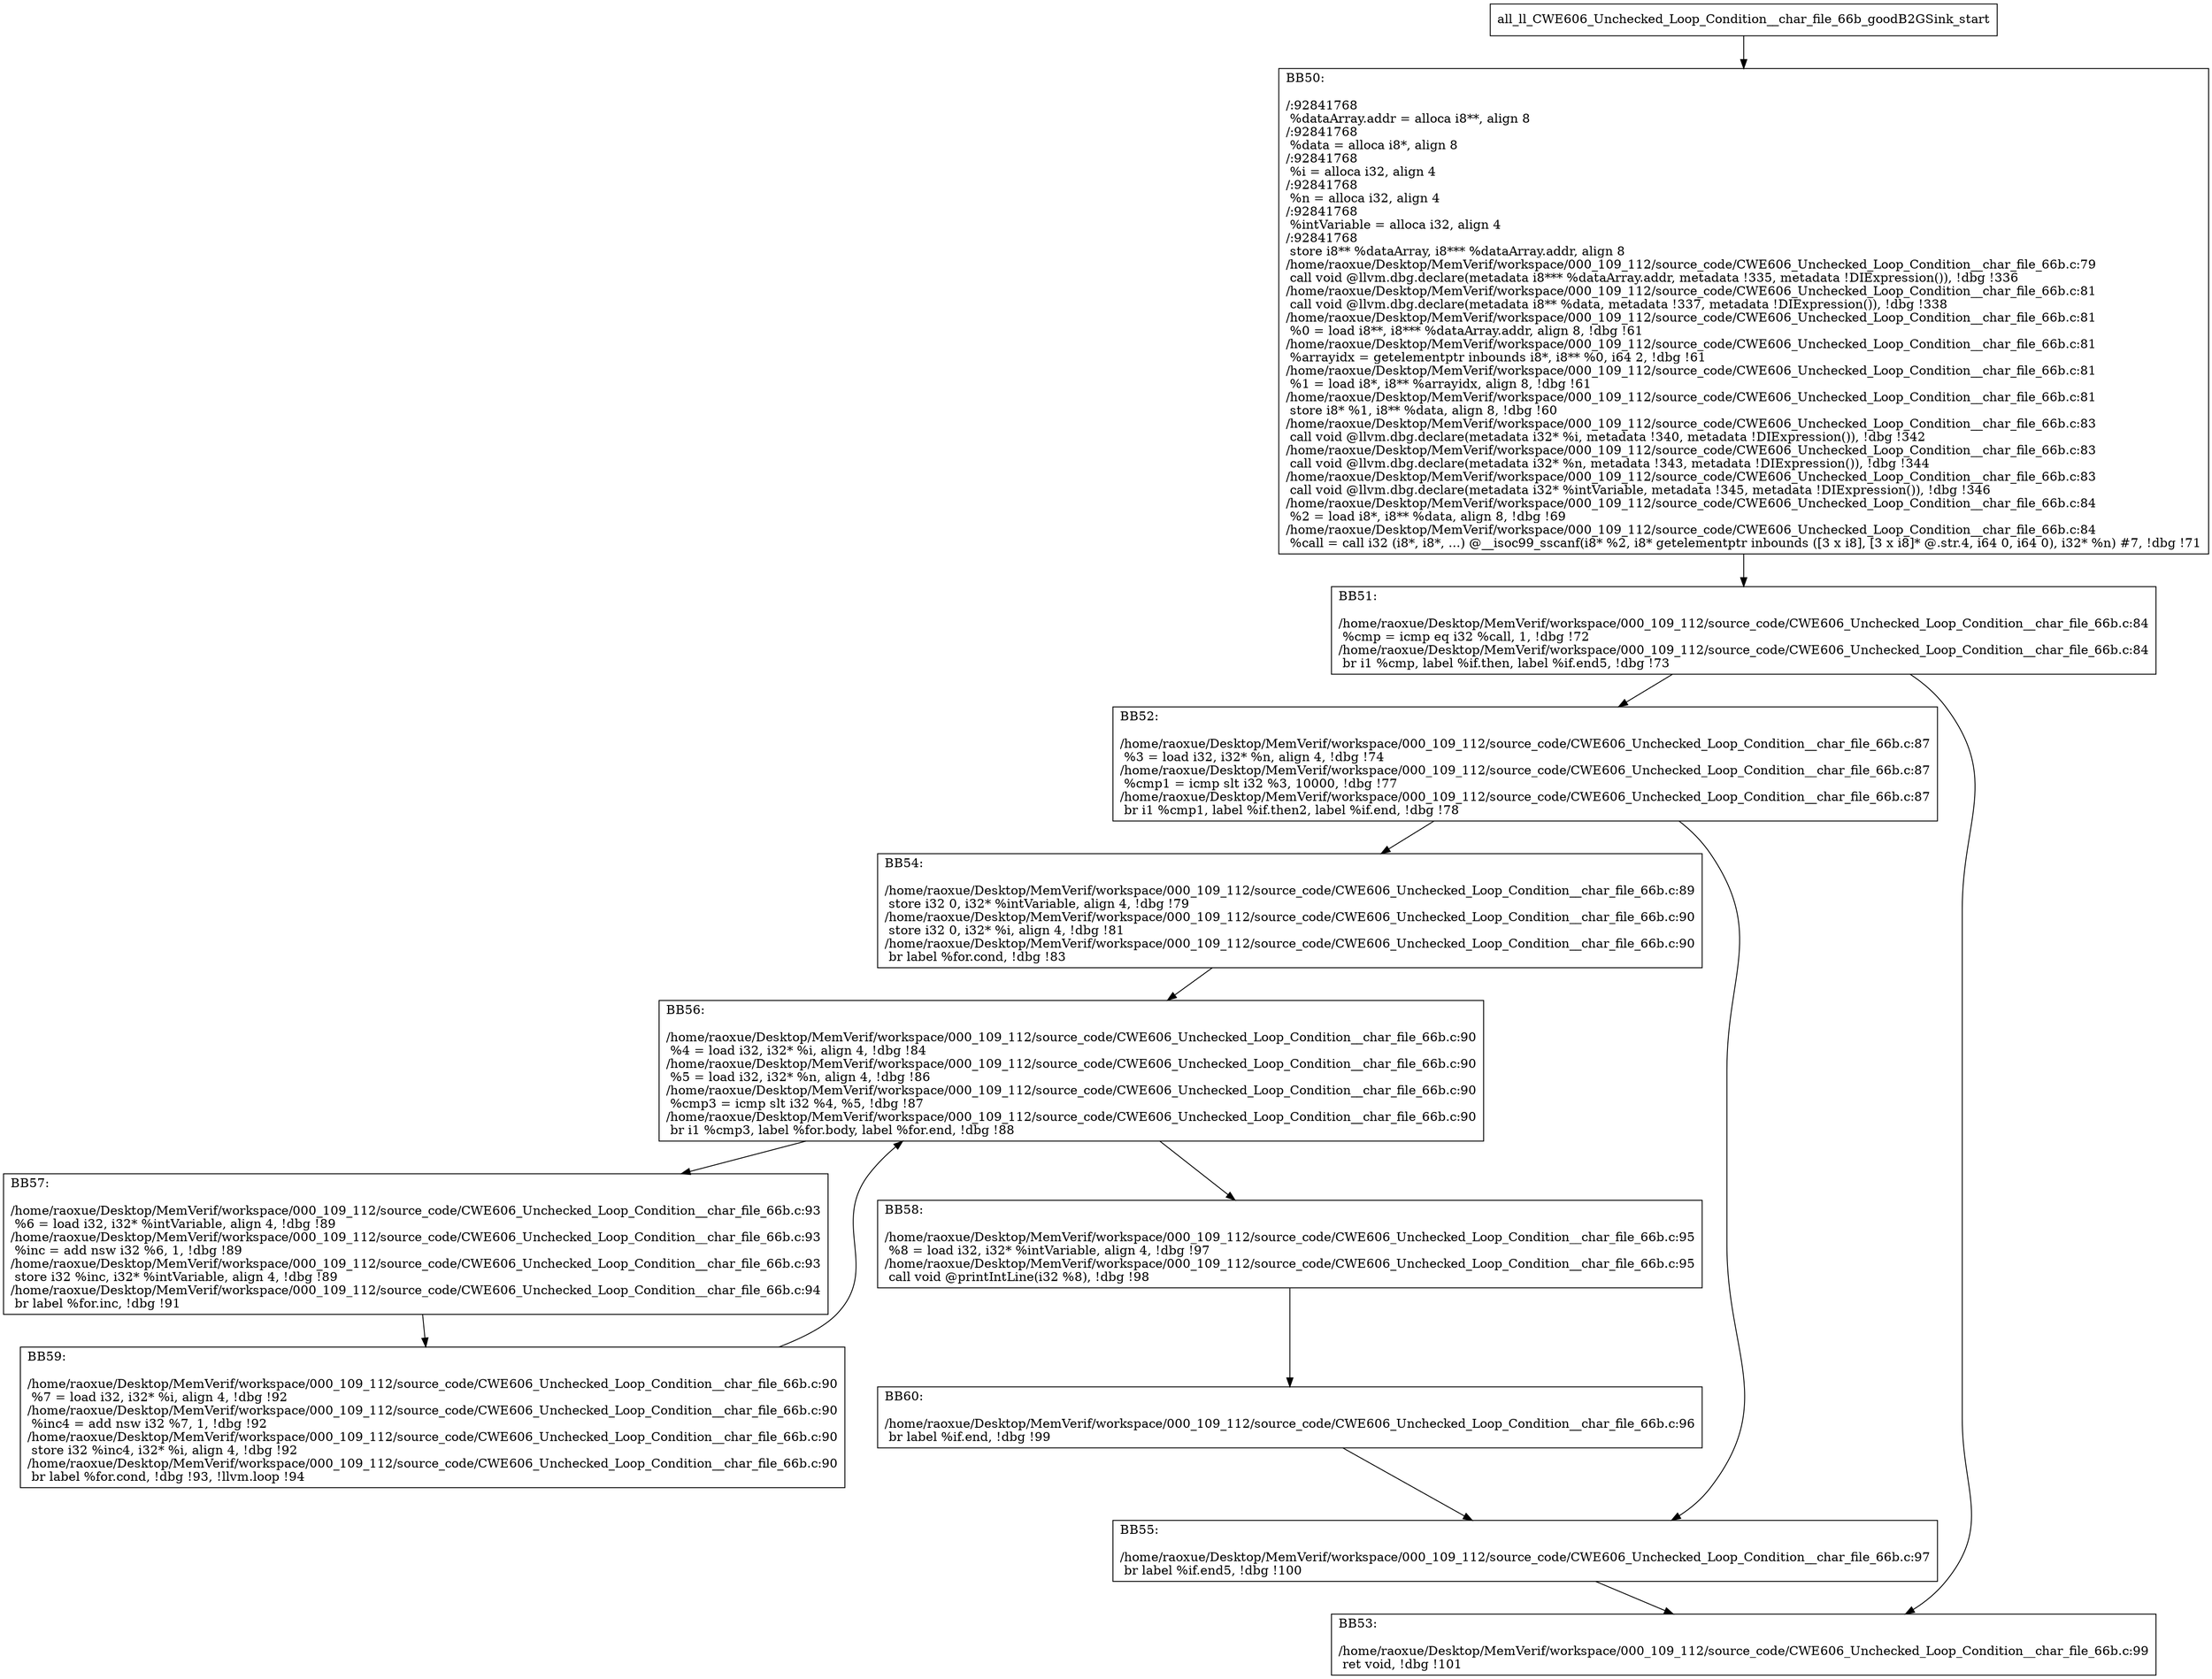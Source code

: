 digraph "CFG for'all_ll_CWE606_Unchecked_Loop_Condition__char_file_66b_goodB2GSink' function" {
	BBall_ll_CWE606_Unchecked_Loop_Condition__char_file_66b_goodB2GSink_start[shape=record,label="{all_ll_CWE606_Unchecked_Loop_Condition__char_file_66b_goodB2GSink_start}"];
	BBall_ll_CWE606_Unchecked_Loop_Condition__char_file_66b_goodB2GSink_start-> all_ll_CWE606_Unchecked_Loop_Condition__char_file_66b_goodB2GSinkBB50;
	all_ll_CWE606_Unchecked_Loop_Condition__char_file_66b_goodB2GSinkBB50 [shape=record, label="{BB50:\l\l/:92841768\l
  %dataArray.addr = alloca i8**, align 8\l
/:92841768\l
  %data = alloca i8*, align 8\l
/:92841768\l
  %i = alloca i32, align 4\l
/:92841768\l
  %n = alloca i32, align 4\l
/:92841768\l
  %intVariable = alloca i32, align 4\l
/:92841768\l
  store i8** %dataArray, i8*** %dataArray.addr, align 8\l
/home/raoxue/Desktop/MemVerif/workspace/000_109_112/source_code/CWE606_Unchecked_Loop_Condition__char_file_66b.c:79\l
  call void @llvm.dbg.declare(metadata i8*** %dataArray.addr, metadata !335, metadata !DIExpression()), !dbg !336\l
/home/raoxue/Desktop/MemVerif/workspace/000_109_112/source_code/CWE606_Unchecked_Loop_Condition__char_file_66b.c:81\l
  call void @llvm.dbg.declare(metadata i8** %data, metadata !337, metadata !DIExpression()), !dbg !338\l
/home/raoxue/Desktop/MemVerif/workspace/000_109_112/source_code/CWE606_Unchecked_Loop_Condition__char_file_66b.c:81\l
  %0 = load i8**, i8*** %dataArray.addr, align 8, !dbg !61\l
/home/raoxue/Desktop/MemVerif/workspace/000_109_112/source_code/CWE606_Unchecked_Loop_Condition__char_file_66b.c:81\l
  %arrayidx = getelementptr inbounds i8*, i8** %0, i64 2, !dbg !61\l
/home/raoxue/Desktop/MemVerif/workspace/000_109_112/source_code/CWE606_Unchecked_Loop_Condition__char_file_66b.c:81\l
  %1 = load i8*, i8** %arrayidx, align 8, !dbg !61\l
/home/raoxue/Desktop/MemVerif/workspace/000_109_112/source_code/CWE606_Unchecked_Loop_Condition__char_file_66b.c:81\l
  store i8* %1, i8** %data, align 8, !dbg !60\l
/home/raoxue/Desktop/MemVerif/workspace/000_109_112/source_code/CWE606_Unchecked_Loop_Condition__char_file_66b.c:83\l
  call void @llvm.dbg.declare(metadata i32* %i, metadata !340, metadata !DIExpression()), !dbg !342\l
/home/raoxue/Desktop/MemVerif/workspace/000_109_112/source_code/CWE606_Unchecked_Loop_Condition__char_file_66b.c:83\l
  call void @llvm.dbg.declare(metadata i32* %n, metadata !343, metadata !DIExpression()), !dbg !344\l
/home/raoxue/Desktop/MemVerif/workspace/000_109_112/source_code/CWE606_Unchecked_Loop_Condition__char_file_66b.c:83\l
  call void @llvm.dbg.declare(metadata i32* %intVariable, metadata !345, metadata !DIExpression()), !dbg !346\l
/home/raoxue/Desktop/MemVerif/workspace/000_109_112/source_code/CWE606_Unchecked_Loop_Condition__char_file_66b.c:84\l
  %2 = load i8*, i8** %data, align 8, !dbg !69\l
/home/raoxue/Desktop/MemVerif/workspace/000_109_112/source_code/CWE606_Unchecked_Loop_Condition__char_file_66b.c:84\l
  %call = call i32 (i8*, i8*, ...) @__isoc99_sscanf(i8* %2, i8* getelementptr inbounds ([3 x i8], [3 x i8]* @.str.4, i64 0, i64 0), i32* %n) #7, !dbg !71\l
}"];
	all_ll_CWE606_Unchecked_Loop_Condition__char_file_66b_goodB2GSinkBB50-> all_ll_CWE606_Unchecked_Loop_Condition__char_file_66b_goodB2GSinkBB51;
	all_ll_CWE606_Unchecked_Loop_Condition__char_file_66b_goodB2GSinkBB51 [shape=record, label="{BB51:\l\l/home/raoxue/Desktop/MemVerif/workspace/000_109_112/source_code/CWE606_Unchecked_Loop_Condition__char_file_66b.c:84\l
  %cmp = icmp eq i32 %call, 1, !dbg !72\l
/home/raoxue/Desktop/MemVerif/workspace/000_109_112/source_code/CWE606_Unchecked_Loop_Condition__char_file_66b.c:84\l
  br i1 %cmp, label %if.then, label %if.end5, !dbg !73\l
}"];
	all_ll_CWE606_Unchecked_Loop_Condition__char_file_66b_goodB2GSinkBB51-> all_ll_CWE606_Unchecked_Loop_Condition__char_file_66b_goodB2GSinkBB52;
	all_ll_CWE606_Unchecked_Loop_Condition__char_file_66b_goodB2GSinkBB51-> all_ll_CWE606_Unchecked_Loop_Condition__char_file_66b_goodB2GSinkBB53;
	all_ll_CWE606_Unchecked_Loop_Condition__char_file_66b_goodB2GSinkBB52 [shape=record, label="{BB52:\l\l/home/raoxue/Desktop/MemVerif/workspace/000_109_112/source_code/CWE606_Unchecked_Loop_Condition__char_file_66b.c:87\l
  %3 = load i32, i32* %n, align 4, !dbg !74\l
/home/raoxue/Desktop/MemVerif/workspace/000_109_112/source_code/CWE606_Unchecked_Loop_Condition__char_file_66b.c:87\l
  %cmp1 = icmp slt i32 %3, 10000, !dbg !77\l
/home/raoxue/Desktop/MemVerif/workspace/000_109_112/source_code/CWE606_Unchecked_Loop_Condition__char_file_66b.c:87\l
  br i1 %cmp1, label %if.then2, label %if.end, !dbg !78\l
}"];
	all_ll_CWE606_Unchecked_Loop_Condition__char_file_66b_goodB2GSinkBB52-> all_ll_CWE606_Unchecked_Loop_Condition__char_file_66b_goodB2GSinkBB54;
	all_ll_CWE606_Unchecked_Loop_Condition__char_file_66b_goodB2GSinkBB52-> all_ll_CWE606_Unchecked_Loop_Condition__char_file_66b_goodB2GSinkBB55;
	all_ll_CWE606_Unchecked_Loop_Condition__char_file_66b_goodB2GSinkBB54 [shape=record, label="{BB54:\l\l/home/raoxue/Desktop/MemVerif/workspace/000_109_112/source_code/CWE606_Unchecked_Loop_Condition__char_file_66b.c:89\l
  store i32 0, i32* %intVariable, align 4, !dbg !79\l
/home/raoxue/Desktop/MemVerif/workspace/000_109_112/source_code/CWE606_Unchecked_Loop_Condition__char_file_66b.c:90\l
  store i32 0, i32* %i, align 4, !dbg !81\l
/home/raoxue/Desktop/MemVerif/workspace/000_109_112/source_code/CWE606_Unchecked_Loop_Condition__char_file_66b.c:90\l
  br label %for.cond, !dbg !83\l
}"];
	all_ll_CWE606_Unchecked_Loop_Condition__char_file_66b_goodB2GSinkBB54-> all_ll_CWE606_Unchecked_Loop_Condition__char_file_66b_goodB2GSinkBB56;
	all_ll_CWE606_Unchecked_Loop_Condition__char_file_66b_goodB2GSinkBB56 [shape=record, label="{BB56:\l\l/home/raoxue/Desktop/MemVerif/workspace/000_109_112/source_code/CWE606_Unchecked_Loop_Condition__char_file_66b.c:90\l
  %4 = load i32, i32* %i, align 4, !dbg !84\l
/home/raoxue/Desktop/MemVerif/workspace/000_109_112/source_code/CWE606_Unchecked_Loop_Condition__char_file_66b.c:90\l
  %5 = load i32, i32* %n, align 4, !dbg !86\l
/home/raoxue/Desktop/MemVerif/workspace/000_109_112/source_code/CWE606_Unchecked_Loop_Condition__char_file_66b.c:90\l
  %cmp3 = icmp slt i32 %4, %5, !dbg !87\l
/home/raoxue/Desktop/MemVerif/workspace/000_109_112/source_code/CWE606_Unchecked_Loop_Condition__char_file_66b.c:90\l
  br i1 %cmp3, label %for.body, label %for.end, !dbg !88\l
}"];
	all_ll_CWE606_Unchecked_Loop_Condition__char_file_66b_goodB2GSinkBB56-> all_ll_CWE606_Unchecked_Loop_Condition__char_file_66b_goodB2GSinkBB57;
	all_ll_CWE606_Unchecked_Loop_Condition__char_file_66b_goodB2GSinkBB56-> all_ll_CWE606_Unchecked_Loop_Condition__char_file_66b_goodB2GSinkBB58;
	all_ll_CWE606_Unchecked_Loop_Condition__char_file_66b_goodB2GSinkBB57 [shape=record, label="{BB57:\l\l/home/raoxue/Desktop/MemVerif/workspace/000_109_112/source_code/CWE606_Unchecked_Loop_Condition__char_file_66b.c:93\l
  %6 = load i32, i32* %intVariable, align 4, !dbg !89\l
/home/raoxue/Desktop/MemVerif/workspace/000_109_112/source_code/CWE606_Unchecked_Loop_Condition__char_file_66b.c:93\l
  %inc = add nsw i32 %6, 1, !dbg !89\l
/home/raoxue/Desktop/MemVerif/workspace/000_109_112/source_code/CWE606_Unchecked_Loop_Condition__char_file_66b.c:93\l
  store i32 %inc, i32* %intVariable, align 4, !dbg !89\l
/home/raoxue/Desktop/MemVerif/workspace/000_109_112/source_code/CWE606_Unchecked_Loop_Condition__char_file_66b.c:94\l
  br label %for.inc, !dbg !91\l
}"];
	all_ll_CWE606_Unchecked_Loop_Condition__char_file_66b_goodB2GSinkBB57-> all_ll_CWE606_Unchecked_Loop_Condition__char_file_66b_goodB2GSinkBB59;
	all_ll_CWE606_Unchecked_Loop_Condition__char_file_66b_goodB2GSinkBB59 [shape=record, label="{BB59:\l\l/home/raoxue/Desktop/MemVerif/workspace/000_109_112/source_code/CWE606_Unchecked_Loop_Condition__char_file_66b.c:90\l
  %7 = load i32, i32* %i, align 4, !dbg !92\l
/home/raoxue/Desktop/MemVerif/workspace/000_109_112/source_code/CWE606_Unchecked_Loop_Condition__char_file_66b.c:90\l
  %inc4 = add nsw i32 %7, 1, !dbg !92\l
/home/raoxue/Desktop/MemVerif/workspace/000_109_112/source_code/CWE606_Unchecked_Loop_Condition__char_file_66b.c:90\l
  store i32 %inc4, i32* %i, align 4, !dbg !92\l
/home/raoxue/Desktop/MemVerif/workspace/000_109_112/source_code/CWE606_Unchecked_Loop_Condition__char_file_66b.c:90\l
  br label %for.cond, !dbg !93, !llvm.loop !94\l
}"];
	all_ll_CWE606_Unchecked_Loop_Condition__char_file_66b_goodB2GSinkBB59-> all_ll_CWE606_Unchecked_Loop_Condition__char_file_66b_goodB2GSinkBB56;
	all_ll_CWE606_Unchecked_Loop_Condition__char_file_66b_goodB2GSinkBB58 [shape=record, label="{BB58:\l\l/home/raoxue/Desktop/MemVerif/workspace/000_109_112/source_code/CWE606_Unchecked_Loop_Condition__char_file_66b.c:95\l
  %8 = load i32, i32* %intVariable, align 4, !dbg !97\l
/home/raoxue/Desktop/MemVerif/workspace/000_109_112/source_code/CWE606_Unchecked_Loop_Condition__char_file_66b.c:95\l
  call void @printIntLine(i32 %8), !dbg !98\l
}"];
	all_ll_CWE606_Unchecked_Loop_Condition__char_file_66b_goodB2GSinkBB58-> all_ll_CWE606_Unchecked_Loop_Condition__char_file_66b_goodB2GSinkBB60;
	all_ll_CWE606_Unchecked_Loop_Condition__char_file_66b_goodB2GSinkBB60 [shape=record, label="{BB60:\l\l/home/raoxue/Desktop/MemVerif/workspace/000_109_112/source_code/CWE606_Unchecked_Loop_Condition__char_file_66b.c:96\l
  br label %if.end, !dbg !99\l
}"];
	all_ll_CWE606_Unchecked_Loop_Condition__char_file_66b_goodB2GSinkBB60-> all_ll_CWE606_Unchecked_Loop_Condition__char_file_66b_goodB2GSinkBB55;
	all_ll_CWE606_Unchecked_Loop_Condition__char_file_66b_goodB2GSinkBB55 [shape=record, label="{BB55:\l\l/home/raoxue/Desktop/MemVerif/workspace/000_109_112/source_code/CWE606_Unchecked_Loop_Condition__char_file_66b.c:97\l
  br label %if.end5, !dbg !100\l
}"];
	all_ll_CWE606_Unchecked_Loop_Condition__char_file_66b_goodB2GSinkBB55-> all_ll_CWE606_Unchecked_Loop_Condition__char_file_66b_goodB2GSinkBB53;
	all_ll_CWE606_Unchecked_Loop_Condition__char_file_66b_goodB2GSinkBB53 [shape=record, label="{BB53:\l\l/home/raoxue/Desktop/MemVerif/workspace/000_109_112/source_code/CWE606_Unchecked_Loop_Condition__char_file_66b.c:99\l
  ret void, !dbg !101\l
}"];
}
